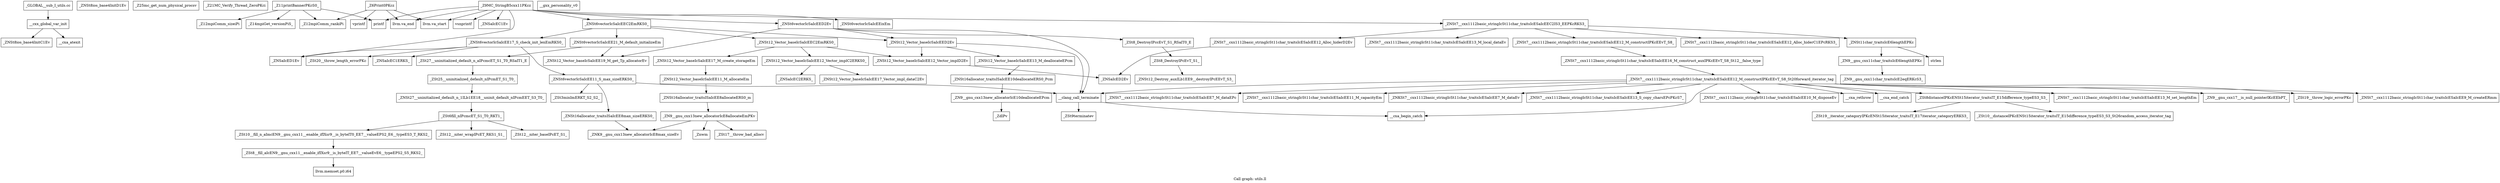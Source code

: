 digraph "Call graph: utils.ll" {
	label="Call graph: utils.ll";

	Node0x55695ad5dc80 [shape=record,label="{__cxx_global_var_init}"];
	Node0x55695ad5dc80 -> Node0x55695ad607b0;
	Node0x55695ad5dc80 -> Node0x55695ad50cb0;
	Node0x55695ad607b0 [shape=record,label="{_ZNSt8ios_base4InitC1Ev}"];
	Node0x55695ad714b0 [shape=record,label="{_ZNSt8ios_base4InitD1Ev}"];
	Node0x55695ad50cb0 [shape=record,label="{__cxa_atexit}"];
	Node0x55695ad4e0e0 [shape=record,label="{_Z25mc_get_num_physical_procsv}"];
	Node0x55695ad4a230 [shape=record,label="{_Z21MC_Verify_Thread_ZeroPKci}"];
	Node0x55695ad32fb0 [shape=record,label="{_Z11printBannerPKcS0_}"];
	Node0x55695ad32fb0 -> Node0x55695ad32a00;
	Node0x55695ad32fb0 -> Node0x55695ad336c0;
	Node0x55695ad32fb0 -> Node0x55695ad339f0;
	Node0x55695ad32fb0 -> Node0x55695ad34830;
	Node0x55695ad32a00 [shape=record,label="{_Z12mpiComm_rankiPi}"];
	Node0x55695ad336c0 [shape=record,label="{_Z12mpiComm_sizeiPi}"];
	Node0x55695ad339f0 [shape=record,label="{_Z14mpiGet_versionPiS_}"];
	Node0x55695ad34830 [shape=record,label="{printf}"];
	Node0x55695ad357e0 [shape=record,label="{_Z6Print0PKcz}"];
	Node0x55695ad357e0 -> Node0x55695ad32a00;
	Node0x55695ad357e0 -> Node0x55695ad36480;
	Node0x55695ad357e0 -> Node0x55695ad367e0;
	Node0x55695ad357e0 -> Node0x55695ad37310;
	Node0x55695ad36480 [shape=record,label="{llvm.va_start}"];
	Node0x55695ad367e0 [shape=record,label="{vprintf}"];
	Node0x55695ad37310 [shape=record,label="{llvm.va_end}"];
	Node0x55695ad37570 [shape=record,label="{_Z9MC_StringB5cxx11PKcz}"];
	Node0x55695ad37570 -> Node0x55695ad36480;
	Node0x55695ad37570 -> Node0x55695ad387a0;
	Node0x55695ad37570 -> Node0x55695ad37310;
	Node0x55695ad37570 -> Node0x55695ad34830;
	Node0x55695ad37570 -> Node0x55695ad39670;
	Node0x55695ad37570 -> Node0x55695ad39fa0;
	Node0x55695ad37570 -> Node0x55695ad3ac50;
	Node0x55695ad37570 -> Node0x55695ad3e1c0;
	Node0x55695ad37570 -> Node0x55695ad3baf0;
	Node0x55695ad37570 -> Node0x55695ad3c540;
	Node0x55695ad387a0 [shape=record,label="{vsnprintf}"];
	Node0x55695ad39670 [shape=record,label="{_ZNSaIcEC1Ev}"];
	Node0x55695ad39fa0 [shape=record,label="{_ZNSt6vectorIcSaIcEEC2EmRKS0_}"];
	Node0x55695ad39fa0 -> Node0x55695ad3e770;
	Node0x55695ad39fa0 -> Node0x55695ad3f4e0;
	Node0x55695ad39fa0 -> Node0x55695ad3fb20;
	Node0x55695ad39fa0 -> Node0x55695ad40cb0;
	Node0x55695ad43610 [shape=record,label="{__gxx_personality_v0}"];
	Node0x55695ad3ac50 [shape=record,label="{_ZNSaIcED1Ev}"];
	Node0x55695ad3baf0 [shape=record,label="{_ZNSt6vectorIcSaIcEEixEm}"];
	Node0x55695ad3c540 [shape=record,label="{_ZNSt7__cxx1112basic_stringIcSt11char_traitsIcESaIcEEC2IS3_EEPKcRKS3_}"];
	Node0x55695ad3c540 -> Node0x55695ad42140;
	Node0x55695ad3c540 -> Node0x55695ad42ea0;
	Node0x55695ad3c540 -> Node0x55695ad44c80;
	Node0x55695ad3c540 -> Node0x55695ad454a0;
	Node0x55695ad3c540 -> Node0x55695ad46bf0;
	Node0x55695ad40cb0 [shape=record,label="{_ZNSt12_Vector_baseIcSaIcEED2Ev}"];
	Node0x55695ad40cb0 -> Node0x55695ad7f4d0;
	Node0x55695ad40cb0 -> Node0x55695ad6d700;
	Node0x55695ad40cb0 -> Node0x55695ad494d0;
	Node0x55695ad3e1c0 [shape=record,label="{_ZNSt6vectorIcSaIcEED2Ev}"];
	Node0x55695ad3e1c0 -> Node0x55695ad48be0;
	Node0x55695ad3e1c0 -> Node0x55695ad49150;
	Node0x55695ad3e1c0 -> Node0x55695ad40cb0;
	Node0x55695ad3e1c0 -> Node0x55695ad494d0;
	Node0x55695ad42140 [shape=record,label="{_ZNSt7__cxx1112basic_stringIcSt11char_traitsIcESaIcEE13_M_local_dataEv}"];
	Node0x55695ad42ea0 [shape=record,label="{_ZNSt7__cxx1112basic_stringIcSt11char_traitsIcESaIcEE12_Alloc_hiderC1EPcRKS3_}"];
	Node0x55695ad454a0 [shape=record,label="{_ZNSt7__cxx1112basic_stringIcSt11char_traitsIcESaIcEE12_M_constructIPKcEEvT_S8_}"];
	Node0x55695ad454a0 -> Node0x55695ad4af80;
	Node0x55695ad44c80 [shape=record,label="{_ZNSt11char_traitsIcE6lengthEPKc}"];
	Node0x55695ad44c80 -> Node0x55695ad4ba50;
	Node0x55695ad44c80 -> Node0x55695ad4d930;
	Node0x55695ad46bf0 [shape=record,label="{_ZNSt7__cxx1112basic_stringIcSt11char_traitsIcESaIcEE12_Alloc_hiderD2Ev}"];
	Node0x55695ad46bf0 -> Node0x55695ad4e4d0;
	Node0x55695ad4af80 [shape=record,label="{_ZNSt7__cxx1112basic_stringIcSt11char_traitsIcESaIcEE16_M_construct_auxIPKcEEvT_S8_St12__false_type}"];
	Node0x55695ad4af80 -> Node0x55695ad50240;
	Node0x55695ad50240 [shape=record,label="{_ZNSt7__cxx1112basic_stringIcSt11char_traitsIcESaIcEE12_M_constructIPKcEEvT_S8_St20forward_iterator_tag}"];
	Node0x55695ad50240 -> Node0x55695ad6d4c0;
	Node0x55695ad50240 -> Node0x55695ad4e3c0;
	Node0x55695ad50240 -> Node0x55695ad52ab0;
	Node0x55695ad50240 -> Node0x55695ad53060;
	Node0x55695ad50240 -> Node0x55695ad54900;
	Node0x55695ad50240 -> Node0x55695ad55bf0;
	Node0x55695ad50240 -> Node0x55695ad56d10;
	Node0x55695ad50240 -> Node0x55695ad570c0;
	Node0x55695ad50240 -> Node0x55695ad57740;
	Node0x55695ad50240 -> Node0x55695ad58160;
	Node0x55695ad50240 -> Node0x55695ad58b30;
	Node0x55695ad50240 -> Node0x55695ad5d510;
	Node0x55695ad50240 -> Node0x55695ad5e200;
	Node0x55695ad50240 -> Node0x55695ad494d0;
	Node0x55695ad6d4c0 [shape=record,label="{_ZN9__gnu_cxx17__is_null_pointerIKcEEbPT_}"];
	Node0x55695ad4e3c0 [shape=record,label="{_ZSt19__throw_logic_errorPKc}"];
	Node0x55695ad52ab0 [shape=record,label="{_ZSt8distanceIPKcENSt15iterator_traitsIT_E15difference_typeES3_S3_}"];
	Node0x55695ad52ab0 -> Node0x55695ad5e6a0;
	Node0x55695ad52ab0 -> Node0x55695ad602b0;
	Node0x55695ad54900 [shape=record,label="{_ZNSt7__cxx1112basic_stringIcSt11char_traitsIcESaIcEE7_M_dataEPc}"];
	Node0x55695ad53060 [shape=record,label="{_ZNSt7__cxx1112basic_stringIcSt11char_traitsIcESaIcEE9_M_createERmm}"];
	Node0x55695ad55bf0 [shape=record,label="{_ZNSt7__cxx1112basic_stringIcSt11char_traitsIcESaIcEE11_M_capacityEm}"];
	Node0x55695ad570c0 [shape=record,label="{_ZNSt7__cxx1112basic_stringIcSt11char_traitsIcESaIcEE13_S_copy_charsEPcPKcS7_}"];
	Node0x55695ad56d10 [shape=record,label="{_ZNKSt7__cxx1112basic_stringIcSt11char_traitsIcESaIcEE7_M_dataEv}"];
	Node0x55695ad57740 [shape=record,label="{__cxa_begin_catch}"];
	Node0x55695ad58160 [shape=record,label="{_ZNSt7__cxx1112basic_stringIcSt11char_traitsIcESaIcEE10_M_disposeEv}"];
	Node0x55695ad58b30 [shape=record,label="{__cxa_rethrow}"];
	Node0x55695ad5d510 [shape=record,label="{__cxa_end_catch}"];
	Node0x55695ad494d0 [shape=record,label="{__clang_call_terminate}"];
	Node0x55695ad494d0 -> Node0x55695ad57740;
	Node0x55695ad494d0 -> Node0x55695ad64400;
	Node0x55695ad64400 [shape=record,label="{_ZSt9terminatev}"];
	Node0x55695ad5e200 [shape=record,label="{_ZNSt7__cxx1112basic_stringIcSt11char_traitsIcESaIcEE13_M_set_lengthEm}"];
	Node0x55695ad602b0 [shape=record,label="{_ZSt10__distanceIPKcENSt15iterator_traitsIT_E15difference_typeES3_S3_St26random_access_iterator_tag}"];
	Node0x55695ad5e6a0 [shape=record,label="{_ZSt19__iterator_categoryIPKcENSt15iterator_traitsIT_E17iterator_categoryERKS3_}"];
	Node0x55695ad4ba50 [shape=record,label="{_ZN9__gnu_cxx11char_traitsIcE6lengthEPKc}"];
	Node0x55695ad4ba50 -> Node0x55695ad65370;
	Node0x55695ad4d930 [shape=record,label="{strlen}"];
	Node0x55695ad65370 [shape=record,label="{_ZN9__gnu_cxx11char_traitsIcE2eqERKcS3_}"];
	Node0x55695ad4e4d0 [shape=record,label="{_ZNSaIcED2Ev}"];
	Node0x55695ad3e770 [shape=record,label="{_ZNSt6vectorIcSaIcEE17_S_check_init_lenEmRKS0_}"];
	Node0x55695ad3e770 -> Node0x55695ad67890;
	Node0x55695ad3e770 -> Node0x55695ad68b90;
	Node0x55695ad3e770 -> Node0x55695ad3ac50;
	Node0x55695ad3e770 -> Node0x55695ad691b0;
	Node0x55695ad3f4e0 [shape=record,label="{_ZNSt12_Vector_baseIcSaIcEEC2EmRKS0_}"];
	Node0x55695ad3f4e0 -> Node0x55695ad51300;
	Node0x55695ad3f4e0 -> Node0x55695ad6c7b0;
	Node0x55695ad3f4e0 -> Node0x55695ad6d700;
	Node0x55695ad3fb20 [shape=record,label="{_ZNSt6vectorIcSaIcEE21_M_default_initializeEm}"];
	Node0x55695ad3fb20 -> Node0x55695ad48be0;
	Node0x55695ad3fb20 -> Node0x55695ad7f450;
	Node0x55695ad68b90 [shape=record,label="{_ZNSt6vectorIcSaIcEE11_S_max_sizeERKS0_}"];
	Node0x55695ad68b90 -> Node0x55695ad7f600;
	Node0x55695ad68b90 -> Node0x55695ad7f680;
	Node0x55695ad68b90 -> Node0x55695ad494d0;
	Node0x55695ad67890 [shape=record,label="{_ZNSaIcEC1ERKS_}"];
	Node0x55695ad691b0 [shape=record,label="{_ZSt20__throw_length_errorPKc}"];
	Node0x55695ad7f600 [shape=record,label="{_ZNSt16allocator_traitsISaIcEE8max_sizeERKS0_}"];
	Node0x55695ad7f600 -> Node0x55695ad7f7e0;
	Node0x55695ad7f680 [shape=record,label="{_ZSt3minImERKT_S2_S2_}"];
	Node0x55695ad7f7e0 [shape=record,label="{_ZNK9__gnu_cxx13new_allocatorIcE8max_sizeEv}"];
	Node0x55695ad51300 [shape=record,label="{_ZNSt12_Vector_baseIcSaIcEE12_Vector_implC2ERKS0_}"];
	Node0x55695ad51300 -> Node0x55695ad6e970;
	Node0x55695ad51300 -> Node0x55695ad70e30;
	Node0x55695ad6c7b0 [shape=record,label="{_ZNSt12_Vector_baseIcSaIcEE17_M_create_storageEm}"];
	Node0x55695ad6c7b0 -> Node0x55695ad51920;
	Node0x55695ad6d700 [shape=record,label="{_ZNSt12_Vector_baseIcSaIcEE12_Vector_implD2Ev}"];
	Node0x55695ad6d700 -> Node0x55695ad4e4d0;
	Node0x55695ad6e970 [shape=record,label="{_ZNSaIcEC2ERKS_}"];
	Node0x55695ad70e30 [shape=record,label="{_ZNSt12_Vector_baseIcSaIcEE17_Vector_impl_dataC2Ev}"];
	Node0x55695ad51920 [shape=record,label="{_ZNSt12_Vector_baseIcSaIcEE11_M_allocateEm}"];
	Node0x55695ad51920 -> Node0x55695ad53cb0;
	Node0x55695ad53cb0 [shape=record,label="{_ZNSt16allocator_traitsISaIcEE8allocateERS0_m}"];
	Node0x55695ad53cb0 -> Node0x55695ad56440;
	Node0x55695ad56440 [shape=record,label="{_ZN9__gnu_cxx13new_allocatorIcE8allocateEmPKv}"];
	Node0x55695ad56440 -> Node0x55695ad7f7e0;
	Node0x55695ad56440 -> Node0x55695ad5e7b0;
	Node0x55695ad56440 -> Node0x55695ad62430;
	Node0x55695ad5e7b0 [shape=record,label="{_ZSt17__throw_bad_allocv}"];
	Node0x55695ad62430 [shape=record,label="{_Znwm}"];
	Node0x55695ad7f450 [shape=record,label="{_ZSt27__uninitialized_default_n_aIPcmcET_S1_T0_RSaIT1_E}"];
	Node0x55695ad7f450 -> Node0x55695ad7f960;
	Node0x55695ad48be0 [shape=record,label="{_ZNSt12_Vector_baseIcSaIcEE19_M_get_Tp_allocatorEv}"];
	Node0x55695ad7f960 [shape=record,label="{_ZSt25__uninitialized_default_nIPcmET_S1_T0_}"];
	Node0x55695ad7f960 -> Node0x55695ad7f9e0;
	Node0x55695ad7f9e0 [shape=record,label="{_ZNSt27__uninitialized_default_n_1ILb1EE18__uninit_default_nIPcmEET_S3_T0_}"];
	Node0x55695ad7f9e0 -> Node0x55695ad7fa60;
	Node0x55695ad7fa60 [shape=record,label="{_ZSt6fill_nIPcmcET_S1_T0_RKT1_}"];
	Node0x55695ad7fa60 -> Node0x55695ad7fae0;
	Node0x55695ad7fa60 -> Node0x55695ad7fb60;
	Node0x55695ad7fa60 -> Node0x55695ad7fc40;
	Node0x55695ad7fc40 [shape=record,label="{_ZSt12__niter_wrapIPcET_RKS1_S1_}"];
	Node0x55695ad7fb60 [shape=record,label="{_ZSt10__fill_n_aImcEN9__gnu_cxx11__enable_ifIXsr9__is_byteIT0_EE7__valueEPS2_E6__typeES3_T_RKS2_}"];
	Node0x55695ad7fb60 -> Node0x55695ad7fd70;
	Node0x55695ad7fae0 [shape=record,label="{_ZSt12__niter_baseIPcET_S1_}"];
	Node0x55695ad7fd70 [shape=record,label="{_ZSt8__fill_aIcEN9__gnu_cxx11__enable_ifIXsr9__is_byteIT_EE7__valueEvE6__typeEPS2_S5_RKS2_}"];
	Node0x55695ad7fd70 -> Node0x55695ad7fdf0;
	Node0x55695ad7fdf0 [shape=record,label="{llvm.memset.p0.i64}"];
	Node0x55695ad7f4d0 [shape=record,label="{_ZNSt12_Vector_baseIcSaIcEE13_M_deallocateEPcm}"];
	Node0x55695ad7f4d0 -> Node0x55695ad7fea0;
	Node0x55695ad7fea0 [shape=record,label="{_ZNSt16allocator_traitsISaIcEE10deallocateERS0_Pcm}"];
	Node0x55695ad7fea0 -> Node0x55695ad7ff50;
	Node0x55695ad7ff50 [shape=record,label="{_ZN9__gnu_cxx13new_allocatorIcE10deallocateEPcm}"];
	Node0x55695ad7ff50 -> Node0x55695ad80000;
	Node0x55695ad80000 [shape=record,label="{_ZdlPv}"];
	Node0x55695ad49150 [shape=record,label="{_ZSt8_DestroyIPccEvT_S1_RSaIT0_E}"];
	Node0x55695ad49150 -> Node0x55695ad657e0;
	Node0x55695ad657e0 [shape=record,label="{_ZSt8_DestroyIPcEvT_S1_}"];
	Node0x55695ad657e0 -> Node0x55695ad66ad0;
	Node0x55695ad66ad0 [shape=record,label="{_ZNSt12_Destroy_auxILb1EE9__destroyIPcEEvT_S3_}"];
	Node0x55695ad38f00 [shape=record,label="{_GLOBAL__sub_I_utils.cc}"];
	Node0x55695ad38f00 -> Node0x55695ad5dc80;
}
